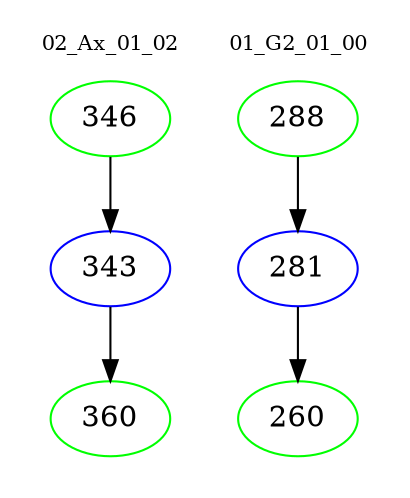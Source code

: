 digraph{
subgraph cluster_0 {
color = white
label = "02_Ax_01_02";
fontsize=10;
T0_346 [label="346", color="green"]
T0_346 -> T0_343 [color="black"]
T0_343 [label="343", color="blue"]
T0_343 -> T0_360 [color="black"]
T0_360 [label="360", color="green"]
}
subgraph cluster_1 {
color = white
label = "01_G2_01_00";
fontsize=10;
T1_288 [label="288", color="green"]
T1_288 -> T1_281 [color="black"]
T1_281 [label="281", color="blue"]
T1_281 -> T1_260 [color="black"]
T1_260 [label="260", color="green"]
}
}
